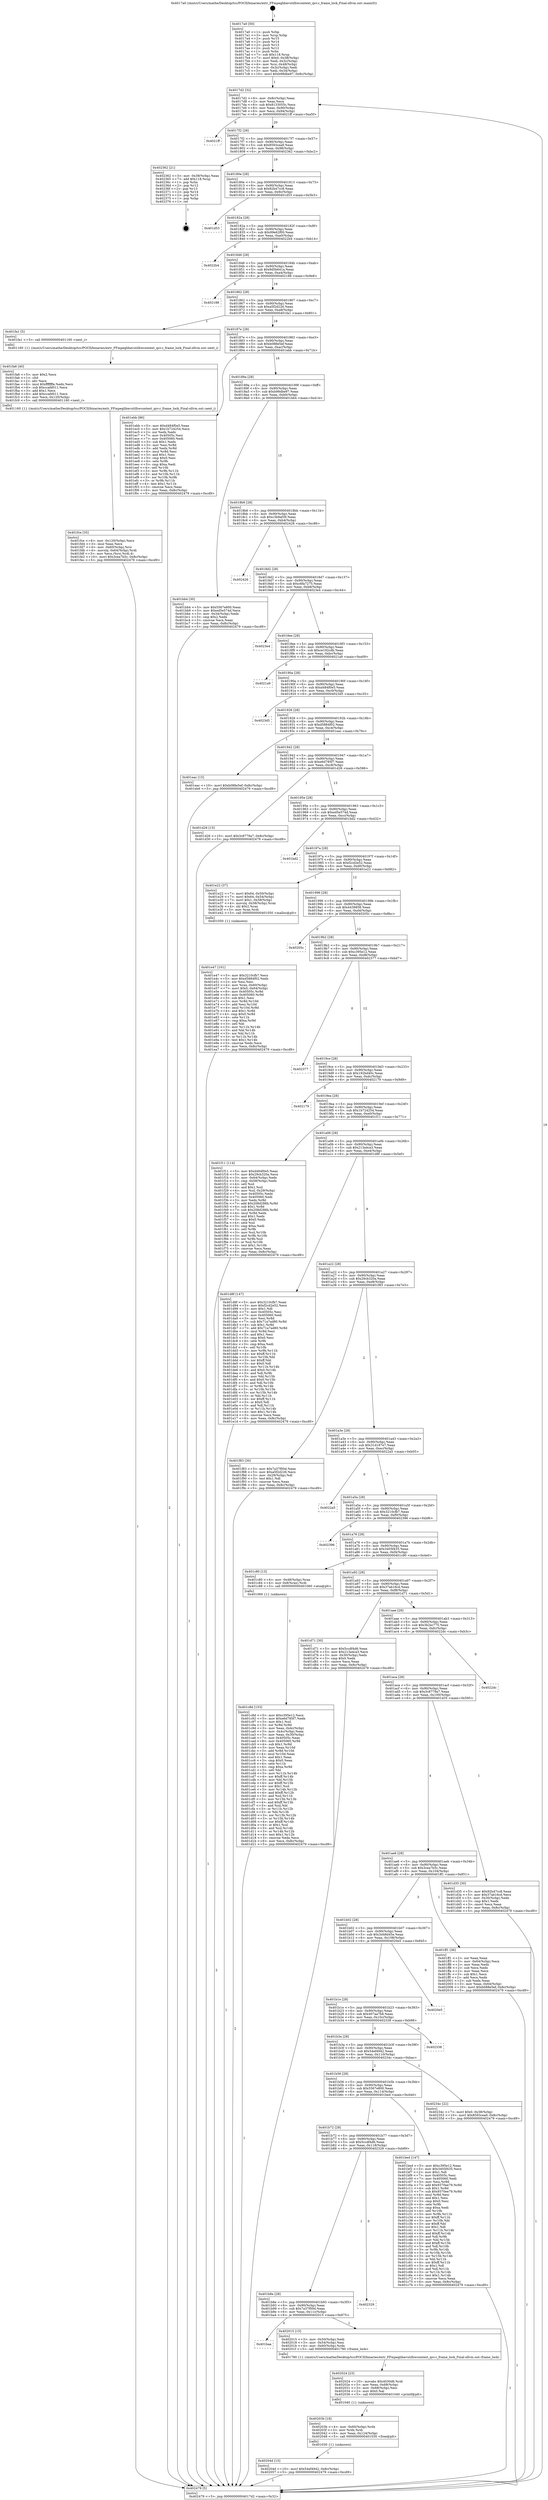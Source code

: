 digraph "0x4017a0" {
  label = "0x4017a0 (/mnt/c/Users/mathe/Desktop/tcc/POCII/binaries/extr_FFmpeglibavutilhwcontext_qsv.c_frame_lock_Final-ollvm.out::main(0))"
  labelloc = "t"
  node[shape=record]

  Entry [label="",width=0.3,height=0.3,shape=circle,fillcolor=black,style=filled]
  "0x4017d2" [label="{
     0x4017d2 [32]\l
     | [instrs]\l
     &nbsp;&nbsp;0x4017d2 \<+6\>: mov -0x8c(%rbp),%eax\l
     &nbsp;&nbsp;0x4017d8 \<+2\>: mov %eax,%ecx\l
     &nbsp;&nbsp;0x4017da \<+6\>: sub $0x8133055c,%ecx\l
     &nbsp;&nbsp;0x4017e0 \<+6\>: mov %eax,-0x90(%rbp)\l
     &nbsp;&nbsp;0x4017e6 \<+6\>: mov %ecx,-0x94(%rbp)\l
     &nbsp;&nbsp;0x4017ec \<+6\>: je 00000000004021ff \<main+0xa5f\>\l
  }"]
  "0x4021ff" [label="{
     0x4021ff\l
  }", style=dashed]
  "0x4017f2" [label="{
     0x4017f2 [28]\l
     | [instrs]\l
     &nbsp;&nbsp;0x4017f2 \<+5\>: jmp 00000000004017f7 \<main+0x57\>\l
     &nbsp;&nbsp;0x4017f7 \<+6\>: mov -0x90(%rbp),%eax\l
     &nbsp;&nbsp;0x4017fd \<+5\>: sub $0x8593cea9,%eax\l
     &nbsp;&nbsp;0x401802 \<+6\>: mov %eax,-0x98(%rbp)\l
     &nbsp;&nbsp;0x401808 \<+6\>: je 0000000000402362 \<main+0xbc2\>\l
  }"]
  Exit [label="",width=0.3,height=0.3,shape=circle,fillcolor=black,style=filled,peripheries=2]
  "0x402362" [label="{
     0x402362 [21]\l
     | [instrs]\l
     &nbsp;&nbsp;0x402362 \<+3\>: mov -0x38(%rbp),%eax\l
     &nbsp;&nbsp;0x402365 \<+7\>: add $0x118,%rsp\l
     &nbsp;&nbsp;0x40236c \<+1\>: pop %rbx\l
     &nbsp;&nbsp;0x40236d \<+2\>: pop %r12\l
     &nbsp;&nbsp;0x40236f \<+2\>: pop %r13\l
     &nbsp;&nbsp;0x402371 \<+2\>: pop %r14\l
     &nbsp;&nbsp;0x402373 \<+2\>: pop %r15\l
     &nbsp;&nbsp;0x402375 \<+1\>: pop %rbp\l
     &nbsp;&nbsp;0x402376 \<+1\>: ret\l
  }"]
  "0x40180e" [label="{
     0x40180e [28]\l
     | [instrs]\l
     &nbsp;&nbsp;0x40180e \<+5\>: jmp 0000000000401813 \<main+0x73\>\l
     &nbsp;&nbsp;0x401813 \<+6\>: mov -0x90(%rbp),%eax\l
     &nbsp;&nbsp;0x401819 \<+5\>: sub $0x92b47cc8,%eax\l
     &nbsp;&nbsp;0x40181e \<+6\>: mov %eax,-0x9c(%rbp)\l
     &nbsp;&nbsp;0x401824 \<+6\>: je 0000000000401d53 \<main+0x5b3\>\l
  }"]
  "0x40204d" [label="{
     0x40204d [15]\l
     | [instrs]\l
     &nbsp;&nbsp;0x40204d \<+10\>: movl $0x54ef4942,-0x8c(%rbp)\l
     &nbsp;&nbsp;0x402057 \<+5\>: jmp 0000000000402479 \<main+0xcd9\>\l
  }"]
  "0x401d53" [label="{
     0x401d53\l
  }", style=dashed]
  "0x40182a" [label="{
     0x40182a [28]\l
     | [instrs]\l
     &nbsp;&nbsp;0x40182a \<+5\>: jmp 000000000040182f \<main+0x8f\>\l
     &nbsp;&nbsp;0x40182f \<+6\>: mov -0x90(%rbp),%eax\l
     &nbsp;&nbsp;0x401835 \<+5\>: sub $0x99e62f00,%eax\l
     &nbsp;&nbsp;0x40183a \<+6\>: mov %eax,-0xa0(%rbp)\l
     &nbsp;&nbsp;0x401840 \<+6\>: je 00000000004022b4 \<main+0xb14\>\l
  }"]
  "0x40203b" [label="{
     0x40203b [18]\l
     | [instrs]\l
     &nbsp;&nbsp;0x40203b \<+4\>: mov -0x60(%rbp),%rdx\l
     &nbsp;&nbsp;0x40203f \<+3\>: mov %rdx,%rdi\l
     &nbsp;&nbsp;0x402042 \<+6\>: mov %eax,-0x124(%rbp)\l
     &nbsp;&nbsp;0x402048 \<+5\>: call 0000000000401030 \<free@plt\>\l
     | [calls]\l
     &nbsp;&nbsp;0x401030 \{1\} (unknown)\l
  }"]
  "0x4022b4" [label="{
     0x4022b4\l
  }", style=dashed]
  "0x401846" [label="{
     0x401846 [28]\l
     | [instrs]\l
     &nbsp;&nbsp;0x401846 \<+5\>: jmp 000000000040184b \<main+0xab\>\l
     &nbsp;&nbsp;0x40184b \<+6\>: mov -0x90(%rbp),%eax\l
     &nbsp;&nbsp;0x401851 \<+5\>: sub $0x9d5b641a,%eax\l
     &nbsp;&nbsp;0x401856 \<+6\>: mov %eax,-0xa4(%rbp)\l
     &nbsp;&nbsp;0x40185c \<+6\>: je 0000000000402188 \<main+0x9e8\>\l
  }"]
  "0x402024" [label="{
     0x402024 [23]\l
     | [instrs]\l
     &nbsp;&nbsp;0x402024 \<+10\>: movabs $0x4030d6,%rdi\l
     &nbsp;&nbsp;0x40202e \<+3\>: mov %eax,-0x68(%rbp)\l
     &nbsp;&nbsp;0x402031 \<+3\>: mov -0x68(%rbp),%esi\l
     &nbsp;&nbsp;0x402034 \<+2\>: mov $0x0,%al\l
     &nbsp;&nbsp;0x402036 \<+5\>: call 0000000000401040 \<printf@plt\>\l
     | [calls]\l
     &nbsp;&nbsp;0x401040 \{1\} (unknown)\l
  }"]
  "0x402188" [label="{
     0x402188\l
  }", style=dashed]
  "0x401862" [label="{
     0x401862 [28]\l
     | [instrs]\l
     &nbsp;&nbsp;0x401862 \<+5\>: jmp 0000000000401867 \<main+0xc7\>\l
     &nbsp;&nbsp;0x401867 \<+6\>: mov -0x90(%rbp),%eax\l
     &nbsp;&nbsp;0x40186d \<+5\>: sub $0xa5f2d226,%eax\l
     &nbsp;&nbsp;0x401872 \<+6\>: mov %eax,-0xa8(%rbp)\l
     &nbsp;&nbsp;0x401878 \<+6\>: je 0000000000401fa1 \<main+0x801\>\l
  }"]
  "0x401baa" [label="{
     0x401baa\l
  }", style=dashed]
  "0x401fa1" [label="{
     0x401fa1 [5]\l
     | [instrs]\l
     &nbsp;&nbsp;0x401fa1 \<+5\>: call 0000000000401160 \<next_i\>\l
     | [calls]\l
     &nbsp;&nbsp;0x401160 \{1\} (/mnt/c/Users/mathe/Desktop/tcc/POCII/binaries/extr_FFmpeglibavutilhwcontext_qsv.c_frame_lock_Final-ollvm.out::next_i)\l
  }"]
  "0x40187e" [label="{
     0x40187e [28]\l
     | [instrs]\l
     &nbsp;&nbsp;0x40187e \<+5\>: jmp 0000000000401883 \<main+0xe3\>\l
     &nbsp;&nbsp;0x401883 \<+6\>: mov -0x90(%rbp),%eax\l
     &nbsp;&nbsp;0x401889 \<+5\>: sub $0xb088e5ef,%eax\l
     &nbsp;&nbsp;0x40188e \<+6\>: mov %eax,-0xac(%rbp)\l
     &nbsp;&nbsp;0x401894 \<+6\>: je 0000000000401ebb \<main+0x71b\>\l
  }"]
  "0x402015" [label="{
     0x402015 [15]\l
     | [instrs]\l
     &nbsp;&nbsp;0x402015 \<+3\>: mov -0x50(%rbp),%edi\l
     &nbsp;&nbsp;0x402018 \<+3\>: mov -0x54(%rbp),%esi\l
     &nbsp;&nbsp;0x40201b \<+4\>: mov -0x60(%rbp),%rdx\l
     &nbsp;&nbsp;0x40201f \<+5\>: call 0000000000401780 \<frame_lock\>\l
     | [calls]\l
     &nbsp;&nbsp;0x401780 \{1\} (/mnt/c/Users/mathe/Desktop/tcc/POCII/binaries/extr_FFmpeglibavutilhwcontext_qsv.c_frame_lock_Final-ollvm.out::frame_lock)\l
  }"]
  "0x401ebb" [label="{
     0x401ebb [86]\l
     | [instrs]\l
     &nbsp;&nbsp;0x401ebb \<+5\>: mov $0xd484f0e5,%eax\l
     &nbsp;&nbsp;0x401ec0 \<+5\>: mov $0x1b724254,%ecx\l
     &nbsp;&nbsp;0x401ec5 \<+2\>: xor %edx,%edx\l
     &nbsp;&nbsp;0x401ec7 \<+7\>: mov 0x40505c,%esi\l
     &nbsp;&nbsp;0x401ece \<+7\>: mov 0x405060,%edi\l
     &nbsp;&nbsp;0x401ed5 \<+3\>: sub $0x1,%edx\l
     &nbsp;&nbsp;0x401ed8 \<+3\>: mov %esi,%r8d\l
     &nbsp;&nbsp;0x401edb \<+3\>: add %edx,%r8d\l
     &nbsp;&nbsp;0x401ede \<+4\>: imul %r8d,%esi\l
     &nbsp;&nbsp;0x401ee2 \<+3\>: and $0x1,%esi\l
     &nbsp;&nbsp;0x401ee5 \<+3\>: cmp $0x0,%esi\l
     &nbsp;&nbsp;0x401ee8 \<+4\>: sete %r9b\l
     &nbsp;&nbsp;0x401eec \<+3\>: cmp $0xa,%edi\l
     &nbsp;&nbsp;0x401eef \<+4\>: setl %r10b\l
     &nbsp;&nbsp;0x401ef3 \<+3\>: mov %r9b,%r11b\l
     &nbsp;&nbsp;0x401ef6 \<+3\>: and %r10b,%r11b\l
     &nbsp;&nbsp;0x401ef9 \<+3\>: xor %r10b,%r9b\l
     &nbsp;&nbsp;0x401efc \<+3\>: or %r9b,%r11b\l
     &nbsp;&nbsp;0x401eff \<+4\>: test $0x1,%r11b\l
     &nbsp;&nbsp;0x401f03 \<+3\>: cmovne %ecx,%eax\l
     &nbsp;&nbsp;0x401f06 \<+6\>: mov %eax,-0x8c(%rbp)\l
     &nbsp;&nbsp;0x401f0c \<+5\>: jmp 0000000000402479 \<main+0xcd9\>\l
  }"]
  "0x40189a" [label="{
     0x40189a [28]\l
     | [instrs]\l
     &nbsp;&nbsp;0x40189a \<+5\>: jmp 000000000040189f \<main+0xff\>\l
     &nbsp;&nbsp;0x40189f \<+6\>: mov -0x90(%rbp),%eax\l
     &nbsp;&nbsp;0x4018a5 \<+5\>: sub $0xb98dbe97,%eax\l
     &nbsp;&nbsp;0x4018aa \<+6\>: mov %eax,-0xb0(%rbp)\l
     &nbsp;&nbsp;0x4018b0 \<+6\>: je 0000000000401bb4 \<main+0x414\>\l
  }"]
  "0x401b8e" [label="{
     0x401b8e [28]\l
     | [instrs]\l
     &nbsp;&nbsp;0x401b8e \<+5\>: jmp 0000000000401b93 \<main+0x3f3\>\l
     &nbsp;&nbsp;0x401b93 \<+6\>: mov -0x90(%rbp),%eax\l
     &nbsp;&nbsp;0x401b99 \<+5\>: sub $0x7a37f00d,%eax\l
     &nbsp;&nbsp;0x401b9e \<+6\>: mov %eax,-0x11c(%rbp)\l
     &nbsp;&nbsp;0x401ba4 \<+6\>: je 0000000000402015 \<main+0x875\>\l
  }"]
  "0x401bb4" [label="{
     0x401bb4 [30]\l
     | [instrs]\l
     &nbsp;&nbsp;0x401bb4 \<+5\>: mov $0x5567e800,%eax\l
     &nbsp;&nbsp;0x401bb9 \<+5\>: mov $0xed5e574d,%ecx\l
     &nbsp;&nbsp;0x401bbe \<+3\>: mov -0x34(%rbp),%edx\l
     &nbsp;&nbsp;0x401bc1 \<+3\>: cmp $0x2,%edx\l
     &nbsp;&nbsp;0x401bc4 \<+3\>: cmovne %ecx,%eax\l
     &nbsp;&nbsp;0x401bc7 \<+6\>: mov %eax,-0x8c(%rbp)\l
     &nbsp;&nbsp;0x401bcd \<+5\>: jmp 0000000000402479 \<main+0xcd9\>\l
  }"]
  "0x4018b6" [label="{
     0x4018b6 [28]\l
     | [instrs]\l
     &nbsp;&nbsp;0x4018b6 \<+5\>: jmp 00000000004018bb \<main+0x11b\>\l
     &nbsp;&nbsp;0x4018bb \<+6\>: mov -0x90(%rbp),%eax\l
     &nbsp;&nbsp;0x4018c1 \<+5\>: sub $0xc3b9af39,%eax\l
     &nbsp;&nbsp;0x4018c6 \<+6\>: mov %eax,-0xb4(%rbp)\l
     &nbsp;&nbsp;0x4018cc \<+6\>: je 0000000000402426 \<main+0xc86\>\l
  }"]
  "0x402479" [label="{
     0x402479 [5]\l
     | [instrs]\l
     &nbsp;&nbsp;0x402479 \<+5\>: jmp 00000000004017d2 \<main+0x32\>\l
  }"]
  "0x4017a0" [label="{
     0x4017a0 [50]\l
     | [instrs]\l
     &nbsp;&nbsp;0x4017a0 \<+1\>: push %rbp\l
     &nbsp;&nbsp;0x4017a1 \<+3\>: mov %rsp,%rbp\l
     &nbsp;&nbsp;0x4017a4 \<+2\>: push %r15\l
     &nbsp;&nbsp;0x4017a6 \<+2\>: push %r14\l
     &nbsp;&nbsp;0x4017a8 \<+2\>: push %r13\l
     &nbsp;&nbsp;0x4017aa \<+2\>: push %r12\l
     &nbsp;&nbsp;0x4017ac \<+1\>: push %rbx\l
     &nbsp;&nbsp;0x4017ad \<+7\>: sub $0x118,%rsp\l
     &nbsp;&nbsp;0x4017b4 \<+7\>: movl $0x0,-0x38(%rbp)\l
     &nbsp;&nbsp;0x4017bb \<+3\>: mov %edi,-0x3c(%rbp)\l
     &nbsp;&nbsp;0x4017be \<+4\>: mov %rsi,-0x48(%rbp)\l
     &nbsp;&nbsp;0x4017c2 \<+3\>: mov -0x3c(%rbp),%edi\l
     &nbsp;&nbsp;0x4017c5 \<+3\>: mov %edi,-0x34(%rbp)\l
     &nbsp;&nbsp;0x4017c8 \<+10\>: movl $0xb98dbe97,-0x8c(%rbp)\l
  }"]
  "0x402329" [label="{
     0x402329\l
  }", style=dashed]
  "0x402426" [label="{
     0x402426\l
  }", style=dashed]
  "0x4018d2" [label="{
     0x4018d2 [28]\l
     | [instrs]\l
     &nbsp;&nbsp;0x4018d2 \<+5\>: jmp 00000000004018d7 \<main+0x137\>\l
     &nbsp;&nbsp;0x4018d7 \<+6\>: mov -0x90(%rbp),%eax\l
     &nbsp;&nbsp;0x4018dd \<+5\>: sub $0xc6fa7275,%eax\l
     &nbsp;&nbsp;0x4018e2 \<+6\>: mov %eax,-0xb8(%rbp)\l
     &nbsp;&nbsp;0x4018e8 \<+6\>: je 00000000004023e4 \<main+0xc44\>\l
  }"]
  "0x401fce" [label="{
     0x401fce [35]\l
     | [instrs]\l
     &nbsp;&nbsp;0x401fce \<+6\>: mov -0x120(%rbp),%ecx\l
     &nbsp;&nbsp;0x401fd4 \<+3\>: imul %eax,%ecx\l
     &nbsp;&nbsp;0x401fd7 \<+4\>: mov -0x60(%rbp),%rsi\l
     &nbsp;&nbsp;0x401fdb \<+4\>: movslq -0x64(%rbp),%rdi\l
     &nbsp;&nbsp;0x401fdf \<+3\>: mov %ecx,(%rsi,%rdi,4)\l
     &nbsp;&nbsp;0x401fe2 \<+10\>: movl $0x3cea7b5c,-0x8c(%rbp)\l
     &nbsp;&nbsp;0x401fec \<+5\>: jmp 0000000000402479 \<main+0xcd9\>\l
  }"]
  "0x4023e4" [label="{
     0x4023e4\l
  }", style=dashed]
  "0x4018ee" [label="{
     0x4018ee [28]\l
     | [instrs]\l
     &nbsp;&nbsp;0x4018ee \<+5\>: jmp 00000000004018f3 \<main+0x153\>\l
     &nbsp;&nbsp;0x4018f3 \<+6\>: mov -0x90(%rbp),%eax\l
     &nbsp;&nbsp;0x4018f9 \<+5\>: sub $0xce192cdb,%eax\l
     &nbsp;&nbsp;0x4018fe \<+6\>: mov %eax,-0xbc(%rbp)\l
     &nbsp;&nbsp;0x401904 \<+6\>: je 00000000004021a9 \<main+0xa09\>\l
  }"]
  "0x401fa6" [label="{
     0x401fa6 [40]\l
     | [instrs]\l
     &nbsp;&nbsp;0x401fa6 \<+5\>: mov $0x2,%ecx\l
     &nbsp;&nbsp;0x401fab \<+1\>: cltd\l
     &nbsp;&nbsp;0x401fac \<+2\>: idiv %ecx\l
     &nbsp;&nbsp;0x401fae \<+6\>: imul $0xfffffffe,%edx,%ecx\l
     &nbsp;&nbsp;0x401fb4 \<+6\>: sub $0xccafd011,%ecx\l
     &nbsp;&nbsp;0x401fba \<+3\>: add $0x1,%ecx\l
     &nbsp;&nbsp;0x401fbd \<+6\>: add $0xccafd011,%ecx\l
     &nbsp;&nbsp;0x401fc3 \<+6\>: mov %ecx,-0x120(%rbp)\l
     &nbsp;&nbsp;0x401fc9 \<+5\>: call 0000000000401160 \<next_i\>\l
     | [calls]\l
     &nbsp;&nbsp;0x401160 \{1\} (/mnt/c/Users/mathe/Desktop/tcc/POCII/binaries/extr_FFmpeglibavutilhwcontext_qsv.c_frame_lock_Final-ollvm.out::next_i)\l
  }"]
  "0x4021a9" [label="{
     0x4021a9\l
  }", style=dashed]
  "0x40190a" [label="{
     0x40190a [28]\l
     | [instrs]\l
     &nbsp;&nbsp;0x40190a \<+5\>: jmp 000000000040190f \<main+0x16f\>\l
     &nbsp;&nbsp;0x40190f \<+6\>: mov -0x90(%rbp),%eax\l
     &nbsp;&nbsp;0x401915 \<+5\>: sub $0xd484f0e5,%eax\l
     &nbsp;&nbsp;0x40191a \<+6\>: mov %eax,-0xc0(%rbp)\l
     &nbsp;&nbsp;0x401920 \<+6\>: je 00000000004023d5 \<main+0xc35\>\l
  }"]
  "0x401e47" [label="{
     0x401e47 [101]\l
     | [instrs]\l
     &nbsp;&nbsp;0x401e47 \<+5\>: mov $0x3210cfb7,%ecx\l
     &nbsp;&nbsp;0x401e4c \<+5\>: mov $0xd5884f02,%edx\l
     &nbsp;&nbsp;0x401e51 \<+2\>: xor %esi,%esi\l
     &nbsp;&nbsp;0x401e53 \<+4\>: mov %rax,-0x60(%rbp)\l
     &nbsp;&nbsp;0x401e57 \<+7\>: movl $0x0,-0x64(%rbp)\l
     &nbsp;&nbsp;0x401e5e \<+8\>: mov 0x40505c,%r8d\l
     &nbsp;&nbsp;0x401e66 \<+8\>: mov 0x405060,%r9d\l
     &nbsp;&nbsp;0x401e6e \<+3\>: sub $0x1,%esi\l
     &nbsp;&nbsp;0x401e71 \<+3\>: mov %r8d,%r10d\l
     &nbsp;&nbsp;0x401e74 \<+3\>: add %esi,%r10d\l
     &nbsp;&nbsp;0x401e77 \<+4\>: imul %r10d,%r8d\l
     &nbsp;&nbsp;0x401e7b \<+4\>: and $0x1,%r8d\l
     &nbsp;&nbsp;0x401e7f \<+4\>: cmp $0x0,%r8d\l
     &nbsp;&nbsp;0x401e83 \<+4\>: sete %r11b\l
     &nbsp;&nbsp;0x401e87 \<+4\>: cmp $0xa,%r9d\l
     &nbsp;&nbsp;0x401e8b \<+3\>: setl %bl\l
     &nbsp;&nbsp;0x401e8e \<+3\>: mov %r11b,%r14b\l
     &nbsp;&nbsp;0x401e91 \<+3\>: and %bl,%r14b\l
     &nbsp;&nbsp;0x401e94 \<+3\>: xor %bl,%r11b\l
     &nbsp;&nbsp;0x401e97 \<+3\>: or %r11b,%r14b\l
     &nbsp;&nbsp;0x401e9a \<+4\>: test $0x1,%r14b\l
     &nbsp;&nbsp;0x401e9e \<+3\>: cmovne %edx,%ecx\l
     &nbsp;&nbsp;0x401ea1 \<+6\>: mov %ecx,-0x8c(%rbp)\l
     &nbsp;&nbsp;0x401ea7 \<+5\>: jmp 0000000000402479 \<main+0xcd9\>\l
  }"]
  "0x4023d5" [label="{
     0x4023d5\l
  }", style=dashed]
  "0x401926" [label="{
     0x401926 [28]\l
     | [instrs]\l
     &nbsp;&nbsp;0x401926 \<+5\>: jmp 000000000040192b \<main+0x18b\>\l
     &nbsp;&nbsp;0x40192b \<+6\>: mov -0x90(%rbp),%eax\l
     &nbsp;&nbsp;0x401931 \<+5\>: sub $0xd5884f02,%eax\l
     &nbsp;&nbsp;0x401936 \<+6\>: mov %eax,-0xc4(%rbp)\l
     &nbsp;&nbsp;0x40193c \<+6\>: je 0000000000401eac \<main+0x70c\>\l
  }"]
  "0x401c8d" [label="{
     0x401c8d [153]\l
     | [instrs]\l
     &nbsp;&nbsp;0x401c8d \<+5\>: mov $0xc395e12,%ecx\l
     &nbsp;&nbsp;0x401c92 \<+5\>: mov $0xe6d785f7,%edx\l
     &nbsp;&nbsp;0x401c97 \<+3\>: mov $0x1,%sil\l
     &nbsp;&nbsp;0x401c9a \<+3\>: xor %r8d,%r8d\l
     &nbsp;&nbsp;0x401c9d \<+3\>: mov %eax,-0x4c(%rbp)\l
     &nbsp;&nbsp;0x401ca0 \<+3\>: mov -0x4c(%rbp),%eax\l
     &nbsp;&nbsp;0x401ca3 \<+3\>: mov %eax,-0x30(%rbp)\l
     &nbsp;&nbsp;0x401ca6 \<+7\>: mov 0x40505c,%eax\l
     &nbsp;&nbsp;0x401cad \<+8\>: mov 0x405060,%r9d\l
     &nbsp;&nbsp;0x401cb5 \<+4\>: sub $0x1,%r8d\l
     &nbsp;&nbsp;0x401cb9 \<+3\>: mov %eax,%r10d\l
     &nbsp;&nbsp;0x401cbc \<+3\>: add %r8d,%r10d\l
     &nbsp;&nbsp;0x401cbf \<+4\>: imul %r10d,%eax\l
     &nbsp;&nbsp;0x401cc3 \<+3\>: and $0x1,%eax\l
     &nbsp;&nbsp;0x401cc6 \<+3\>: cmp $0x0,%eax\l
     &nbsp;&nbsp;0x401cc9 \<+4\>: sete %r11b\l
     &nbsp;&nbsp;0x401ccd \<+4\>: cmp $0xa,%r9d\l
     &nbsp;&nbsp;0x401cd1 \<+3\>: setl %bl\l
     &nbsp;&nbsp;0x401cd4 \<+3\>: mov %r11b,%r14b\l
     &nbsp;&nbsp;0x401cd7 \<+4\>: xor $0xff,%r14b\l
     &nbsp;&nbsp;0x401cdb \<+3\>: mov %bl,%r15b\l
     &nbsp;&nbsp;0x401cde \<+4\>: xor $0xff,%r15b\l
     &nbsp;&nbsp;0x401ce2 \<+4\>: xor $0x1,%sil\l
     &nbsp;&nbsp;0x401ce6 \<+3\>: mov %r14b,%r12b\l
     &nbsp;&nbsp;0x401ce9 \<+4\>: and $0xff,%r12b\l
     &nbsp;&nbsp;0x401ced \<+3\>: and %sil,%r11b\l
     &nbsp;&nbsp;0x401cf0 \<+3\>: mov %r15b,%r13b\l
     &nbsp;&nbsp;0x401cf3 \<+4\>: and $0xff,%r13b\l
     &nbsp;&nbsp;0x401cf7 \<+3\>: and %sil,%bl\l
     &nbsp;&nbsp;0x401cfa \<+3\>: or %r11b,%r12b\l
     &nbsp;&nbsp;0x401cfd \<+3\>: or %bl,%r13b\l
     &nbsp;&nbsp;0x401d00 \<+3\>: xor %r13b,%r12b\l
     &nbsp;&nbsp;0x401d03 \<+3\>: or %r15b,%r14b\l
     &nbsp;&nbsp;0x401d06 \<+4\>: xor $0xff,%r14b\l
     &nbsp;&nbsp;0x401d0a \<+4\>: or $0x1,%sil\l
     &nbsp;&nbsp;0x401d0e \<+3\>: and %sil,%r14b\l
     &nbsp;&nbsp;0x401d11 \<+3\>: or %r14b,%r12b\l
     &nbsp;&nbsp;0x401d14 \<+4\>: test $0x1,%r12b\l
     &nbsp;&nbsp;0x401d18 \<+3\>: cmovne %edx,%ecx\l
     &nbsp;&nbsp;0x401d1b \<+6\>: mov %ecx,-0x8c(%rbp)\l
     &nbsp;&nbsp;0x401d21 \<+5\>: jmp 0000000000402479 \<main+0xcd9\>\l
  }"]
  "0x401eac" [label="{
     0x401eac [15]\l
     | [instrs]\l
     &nbsp;&nbsp;0x401eac \<+10\>: movl $0xb088e5ef,-0x8c(%rbp)\l
     &nbsp;&nbsp;0x401eb6 \<+5\>: jmp 0000000000402479 \<main+0xcd9\>\l
  }"]
  "0x401942" [label="{
     0x401942 [28]\l
     | [instrs]\l
     &nbsp;&nbsp;0x401942 \<+5\>: jmp 0000000000401947 \<main+0x1a7\>\l
     &nbsp;&nbsp;0x401947 \<+6\>: mov -0x90(%rbp),%eax\l
     &nbsp;&nbsp;0x40194d \<+5\>: sub $0xe6d785f7,%eax\l
     &nbsp;&nbsp;0x401952 \<+6\>: mov %eax,-0xc8(%rbp)\l
     &nbsp;&nbsp;0x401958 \<+6\>: je 0000000000401d26 \<main+0x586\>\l
  }"]
  "0x401b72" [label="{
     0x401b72 [28]\l
     | [instrs]\l
     &nbsp;&nbsp;0x401b72 \<+5\>: jmp 0000000000401b77 \<main+0x3d7\>\l
     &nbsp;&nbsp;0x401b77 \<+6\>: mov -0x90(%rbp),%eax\l
     &nbsp;&nbsp;0x401b7d \<+5\>: sub $0x5ccdf4d6,%eax\l
     &nbsp;&nbsp;0x401b82 \<+6\>: mov %eax,-0x118(%rbp)\l
     &nbsp;&nbsp;0x401b88 \<+6\>: je 0000000000402329 \<main+0xb89\>\l
  }"]
  "0x401d26" [label="{
     0x401d26 [15]\l
     | [instrs]\l
     &nbsp;&nbsp;0x401d26 \<+10\>: movl $0x3c8779a7,-0x8c(%rbp)\l
     &nbsp;&nbsp;0x401d30 \<+5\>: jmp 0000000000402479 \<main+0xcd9\>\l
  }"]
  "0x40195e" [label="{
     0x40195e [28]\l
     | [instrs]\l
     &nbsp;&nbsp;0x40195e \<+5\>: jmp 0000000000401963 \<main+0x1c3\>\l
     &nbsp;&nbsp;0x401963 \<+6\>: mov -0x90(%rbp),%eax\l
     &nbsp;&nbsp;0x401969 \<+5\>: sub $0xed5e574d,%eax\l
     &nbsp;&nbsp;0x40196e \<+6\>: mov %eax,-0xcc(%rbp)\l
     &nbsp;&nbsp;0x401974 \<+6\>: je 0000000000401bd2 \<main+0x432\>\l
  }"]
  "0x401bed" [label="{
     0x401bed [147]\l
     | [instrs]\l
     &nbsp;&nbsp;0x401bed \<+5\>: mov $0xc395e12,%eax\l
     &nbsp;&nbsp;0x401bf2 \<+5\>: mov $0x3405f435,%ecx\l
     &nbsp;&nbsp;0x401bf7 \<+2\>: mov $0x1,%dl\l
     &nbsp;&nbsp;0x401bf9 \<+7\>: mov 0x40505c,%esi\l
     &nbsp;&nbsp;0x401c00 \<+7\>: mov 0x405060,%edi\l
     &nbsp;&nbsp;0x401c07 \<+3\>: mov %esi,%r8d\l
     &nbsp;&nbsp;0x401c0a \<+7\>: add $0x9370ee79,%r8d\l
     &nbsp;&nbsp;0x401c11 \<+4\>: sub $0x1,%r8d\l
     &nbsp;&nbsp;0x401c15 \<+7\>: sub $0x9370ee79,%r8d\l
     &nbsp;&nbsp;0x401c1c \<+4\>: imul %r8d,%esi\l
     &nbsp;&nbsp;0x401c20 \<+3\>: and $0x1,%esi\l
     &nbsp;&nbsp;0x401c23 \<+3\>: cmp $0x0,%esi\l
     &nbsp;&nbsp;0x401c26 \<+4\>: sete %r9b\l
     &nbsp;&nbsp;0x401c2a \<+3\>: cmp $0xa,%edi\l
     &nbsp;&nbsp;0x401c2d \<+4\>: setl %r10b\l
     &nbsp;&nbsp;0x401c31 \<+3\>: mov %r9b,%r11b\l
     &nbsp;&nbsp;0x401c34 \<+4\>: xor $0xff,%r11b\l
     &nbsp;&nbsp;0x401c38 \<+3\>: mov %r10b,%bl\l
     &nbsp;&nbsp;0x401c3b \<+3\>: xor $0xff,%bl\l
     &nbsp;&nbsp;0x401c3e \<+3\>: xor $0x1,%dl\l
     &nbsp;&nbsp;0x401c41 \<+3\>: mov %r11b,%r14b\l
     &nbsp;&nbsp;0x401c44 \<+4\>: and $0xff,%r14b\l
     &nbsp;&nbsp;0x401c48 \<+3\>: and %dl,%r9b\l
     &nbsp;&nbsp;0x401c4b \<+3\>: mov %bl,%r15b\l
     &nbsp;&nbsp;0x401c4e \<+4\>: and $0xff,%r15b\l
     &nbsp;&nbsp;0x401c52 \<+3\>: and %dl,%r10b\l
     &nbsp;&nbsp;0x401c55 \<+3\>: or %r9b,%r14b\l
     &nbsp;&nbsp;0x401c58 \<+3\>: or %r10b,%r15b\l
     &nbsp;&nbsp;0x401c5b \<+3\>: xor %r15b,%r14b\l
     &nbsp;&nbsp;0x401c5e \<+3\>: or %bl,%r11b\l
     &nbsp;&nbsp;0x401c61 \<+4\>: xor $0xff,%r11b\l
     &nbsp;&nbsp;0x401c65 \<+3\>: or $0x1,%dl\l
     &nbsp;&nbsp;0x401c68 \<+3\>: and %dl,%r11b\l
     &nbsp;&nbsp;0x401c6b \<+3\>: or %r11b,%r14b\l
     &nbsp;&nbsp;0x401c6e \<+4\>: test $0x1,%r14b\l
     &nbsp;&nbsp;0x401c72 \<+3\>: cmovne %ecx,%eax\l
     &nbsp;&nbsp;0x401c75 \<+6\>: mov %eax,-0x8c(%rbp)\l
     &nbsp;&nbsp;0x401c7b \<+5\>: jmp 0000000000402479 \<main+0xcd9\>\l
  }"]
  "0x401bd2" [label="{
     0x401bd2\l
  }", style=dashed]
  "0x40197a" [label="{
     0x40197a [28]\l
     | [instrs]\l
     &nbsp;&nbsp;0x40197a \<+5\>: jmp 000000000040197f \<main+0x1df\>\l
     &nbsp;&nbsp;0x40197f \<+6\>: mov -0x90(%rbp),%eax\l
     &nbsp;&nbsp;0x401985 \<+5\>: sub $0xf2cd2e52,%eax\l
     &nbsp;&nbsp;0x40198a \<+6\>: mov %eax,-0xd0(%rbp)\l
     &nbsp;&nbsp;0x401990 \<+6\>: je 0000000000401e22 \<main+0x682\>\l
  }"]
  "0x401b56" [label="{
     0x401b56 [28]\l
     | [instrs]\l
     &nbsp;&nbsp;0x401b56 \<+5\>: jmp 0000000000401b5b \<main+0x3bb\>\l
     &nbsp;&nbsp;0x401b5b \<+6\>: mov -0x90(%rbp),%eax\l
     &nbsp;&nbsp;0x401b61 \<+5\>: sub $0x5567e800,%eax\l
     &nbsp;&nbsp;0x401b66 \<+6\>: mov %eax,-0x114(%rbp)\l
     &nbsp;&nbsp;0x401b6c \<+6\>: je 0000000000401bed \<main+0x44d\>\l
  }"]
  "0x401e22" [label="{
     0x401e22 [37]\l
     | [instrs]\l
     &nbsp;&nbsp;0x401e22 \<+7\>: movl $0x64,-0x50(%rbp)\l
     &nbsp;&nbsp;0x401e29 \<+7\>: movl $0x64,-0x54(%rbp)\l
     &nbsp;&nbsp;0x401e30 \<+7\>: movl $0x1,-0x58(%rbp)\l
     &nbsp;&nbsp;0x401e37 \<+4\>: movslq -0x58(%rbp),%rax\l
     &nbsp;&nbsp;0x401e3b \<+4\>: shl $0x2,%rax\l
     &nbsp;&nbsp;0x401e3f \<+3\>: mov %rax,%rdi\l
     &nbsp;&nbsp;0x401e42 \<+5\>: call 0000000000401050 \<malloc@plt\>\l
     | [calls]\l
     &nbsp;&nbsp;0x401050 \{1\} (unknown)\l
  }"]
  "0x401996" [label="{
     0x401996 [28]\l
     | [instrs]\l
     &nbsp;&nbsp;0x401996 \<+5\>: jmp 000000000040199b \<main+0x1fb\>\l
     &nbsp;&nbsp;0x40199b \<+6\>: mov -0x90(%rbp),%eax\l
     &nbsp;&nbsp;0x4019a1 \<+5\>: sub $0x4439856,%eax\l
     &nbsp;&nbsp;0x4019a6 \<+6\>: mov %eax,-0xd4(%rbp)\l
     &nbsp;&nbsp;0x4019ac \<+6\>: je 000000000040205c \<main+0x8bc\>\l
  }"]
  "0x40234c" [label="{
     0x40234c [22]\l
     | [instrs]\l
     &nbsp;&nbsp;0x40234c \<+7\>: movl $0x0,-0x38(%rbp)\l
     &nbsp;&nbsp;0x402353 \<+10\>: movl $0x8593cea9,-0x8c(%rbp)\l
     &nbsp;&nbsp;0x40235d \<+5\>: jmp 0000000000402479 \<main+0xcd9\>\l
  }"]
  "0x40205c" [label="{
     0x40205c\l
  }", style=dashed]
  "0x4019b2" [label="{
     0x4019b2 [28]\l
     | [instrs]\l
     &nbsp;&nbsp;0x4019b2 \<+5\>: jmp 00000000004019b7 \<main+0x217\>\l
     &nbsp;&nbsp;0x4019b7 \<+6\>: mov -0x90(%rbp),%eax\l
     &nbsp;&nbsp;0x4019bd \<+5\>: sub $0xc395e12,%eax\l
     &nbsp;&nbsp;0x4019c2 \<+6\>: mov %eax,-0xd8(%rbp)\l
     &nbsp;&nbsp;0x4019c8 \<+6\>: je 0000000000402377 \<main+0xbd7\>\l
  }"]
  "0x401b3a" [label="{
     0x401b3a [28]\l
     | [instrs]\l
     &nbsp;&nbsp;0x401b3a \<+5\>: jmp 0000000000401b3f \<main+0x39f\>\l
     &nbsp;&nbsp;0x401b3f \<+6\>: mov -0x90(%rbp),%eax\l
     &nbsp;&nbsp;0x401b45 \<+5\>: sub $0x54ef4942,%eax\l
     &nbsp;&nbsp;0x401b4a \<+6\>: mov %eax,-0x110(%rbp)\l
     &nbsp;&nbsp;0x401b50 \<+6\>: je 000000000040234c \<main+0xbac\>\l
  }"]
  "0x402377" [label="{
     0x402377\l
  }", style=dashed]
  "0x4019ce" [label="{
     0x4019ce [28]\l
     | [instrs]\l
     &nbsp;&nbsp;0x4019ce \<+5\>: jmp 00000000004019d3 \<main+0x233\>\l
     &nbsp;&nbsp;0x4019d3 \<+6\>: mov -0x90(%rbp),%eax\l
     &nbsp;&nbsp;0x4019d9 \<+5\>: sub $0x192bd40c,%eax\l
     &nbsp;&nbsp;0x4019de \<+6\>: mov %eax,-0xdc(%rbp)\l
     &nbsp;&nbsp;0x4019e4 \<+6\>: je 0000000000402179 \<main+0x9d9\>\l
  }"]
  "0x402338" [label="{
     0x402338\l
  }", style=dashed]
  "0x402179" [label="{
     0x402179\l
  }", style=dashed]
  "0x4019ea" [label="{
     0x4019ea [28]\l
     | [instrs]\l
     &nbsp;&nbsp;0x4019ea \<+5\>: jmp 00000000004019ef \<main+0x24f\>\l
     &nbsp;&nbsp;0x4019ef \<+6\>: mov -0x90(%rbp),%eax\l
     &nbsp;&nbsp;0x4019f5 \<+5\>: sub $0x1b724254,%eax\l
     &nbsp;&nbsp;0x4019fa \<+6\>: mov %eax,-0xe0(%rbp)\l
     &nbsp;&nbsp;0x401a00 \<+6\>: je 0000000000401f11 \<main+0x771\>\l
  }"]
  "0x401b1e" [label="{
     0x401b1e [28]\l
     | [instrs]\l
     &nbsp;&nbsp;0x401b1e \<+5\>: jmp 0000000000401b23 \<main+0x383\>\l
     &nbsp;&nbsp;0x401b23 \<+6\>: mov -0x90(%rbp),%eax\l
     &nbsp;&nbsp;0x401b29 \<+5\>: sub $0x407aa7b8,%eax\l
     &nbsp;&nbsp;0x401b2e \<+6\>: mov %eax,-0x10c(%rbp)\l
     &nbsp;&nbsp;0x401b34 \<+6\>: je 0000000000402338 \<main+0xb98\>\l
  }"]
  "0x401f11" [label="{
     0x401f11 [114]\l
     | [instrs]\l
     &nbsp;&nbsp;0x401f11 \<+5\>: mov $0xd484f0e5,%eax\l
     &nbsp;&nbsp;0x401f16 \<+5\>: mov $0x29cb320a,%ecx\l
     &nbsp;&nbsp;0x401f1b \<+3\>: mov -0x64(%rbp),%edx\l
     &nbsp;&nbsp;0x401f1e \<+3\>: cmp -0x58(%rbp),%edx\l
     &nbsp;&nbsp;0x401f21 \<+4\>: setl %sil\l
     &nbsp;&nbsp;0x401f25 \<+4\>: and $0x1,%sil\l
     &nbsp;&nbsp;0x401f29 \<+4\>: mov %sil,-0x29(%rbp)\l
     &nbsp;&nbsp;0x401f2d \<+7\>: mov 0x40505c,%edx\l
     &nbsp;&nbsp;0x401f34 \<+7\>: mov 0x405060,%edi\l
     &nbsp;&nbsp;0x401f3b \<+3\>: mov %edx,%r8d\l
     &nbsp;&nbsp;0x401f3e \<+7\>: add $0x208d286b,%r8d\l
     &nbsp;&nbsp;0x401f45 \<+4\>: sub $0x1,%r8d\l
     &nbsp;&nbsp;0x401f49 \<+7\>: sub $0x208d286b,%r8d\l
     &nbsp;&nbsp;0x401f50 \<+4\>: imul %r8d,%edx\l
     &nbsp;&nbsp;0x401f54 \<+3\>: and $0x1,%edx\l
     &nbsp;&nbsp;0x401f57 \<+3\>: cmp $0x0,%edx\l
     &nbsp;&nbsp;0x401f5a \<+4\>: sete %sil\l
     &nbsp;&nbsp;0x401f5e \<+3\>: cmp $0xa,%edi\l
     &nbsp;&nbsp;0x401f61 \<+4\>: setl %r9b\l
     &nbsp;&nbsp;0x401f65 \<+3\>: mov %sil,%r10b\l
     &nbsp;&nbsp;0x401f68 \<+3\>: and %r9b,%r10b\l
     &nbsp;&nbsp;0x401f6b \<+3\>: xor %r9b,%sil\l
     &nbsp;&nbsp;0x401f6e \<+3\>: or %sil,%r10b\l
     &nbsp;&nbsp;0x401f71 \<+4\>: test $0x1,%r10b\l
     &nbsp;&nbsp;0x401f75 \<+3\>: cmovne %ecx,%eax\l
     &nbsp;&nbsp;0x401f78 \<+6\>: mov %eax,-0x8c(%rbp)\l
     &nbsp;&nbsp;0x401f7e \<+5\>: jmp 0000000000402479 \<main+0xcd9\>\l
  }"]
  "0x401a06" [label="{
     0x401a06 [28]\l
     | [instrs]\l
     &nbsp;&nbsp;0x401a06 \<+5\>: jmp 0000000000401a0b \<main+0x26b\>\l
     &nbsp;&nbsp;0x401a0b \<+6\>: mov -0x90(%rbp),%eax\l
     &nbsp;&nbsp;0x401a11 \<+5\>: sub $0x213a4ca3,%eax\l
     &nbsp;&nbsp;0x401a16 \<+6\>: mov %eax,-0xe4(%rbp)\l
     &nbsp;&nbsp;0x401a1c \<+6\>: je 0000000000401d8f \<main+0x5ef\>\l
  }"]
  "0x4020e5" [label="{
     0x4020e5\l
  }", style=dashed]
  "0x401d8f" [label="{
     0x401d8f [147]\l
     | [instrs]\l
     &nbsp;&nbsp;0x401d8f \<+5\>: mov $0x3210cfb7,%eax\l
     &nbsp;&nbsp;0x401d94 \<+5\>: mov $0xf2cd2e52,%ecx\l
     &nbsp;&nbsp;0x401d99 \<+2\>: mov $0x1,%dl\l
     &nbsp;&nbsp;0x401d9b \<+7\>: mov 0x40505c,%esi\l
     &nbsp;&nbsp;0x401da2 \<+7\>: mov 0x405060,%edi\l
     &nbsp;&nbsp;0x401da9 \<+3\>: mov %esi,%r8d\l
     &nbsp;&nbsp;0x401dac \<+7\>: sub $0x71a7ad80,%r8d\l
     &nbsp;&nbsp;0x401db3 \<+4\>: sub $0x1,%r8d\l
     &nbsp;&nbsp;0x401db7 \<+7\>: add $0x71a7ad80,%r8d\l
     &nbsp;&nbsp;0x401dbe \<+4\>: imul %r8d,%esi\l
     &nbsp;&nbsp;0x401dc2 \<+3\>: and $0x1,%esi\l
     &nbsp;&nbsp;0x401dc5 \<+3\>: cmp $0x0,%esi\l
     &nbsp;&nbsp;0x401dc8 \<+4\>: sete %r9b\l
     &nbsp;&nbsp;0x401dcc \<+3\>: cmp $0xa,%edi\l
     &nbsp;&nbsp;0x401dcf \<+4\>: setl %r10b\l
     &nbsp;&nbsp;0x401dd3 \<+3\>: mov %r9b,%r11b\l
     &nbsp;&nbsp;0x401dd6 \<+4\>: xor $0xff,%r11b\l
     &nbsp;&nbsp;0x401dda \<+3\>: mov %r10b,%bl\l
     &nbsp;&nbsp;0x401ddd \<+3\>: xor $0xff,%bl\l
     &nbsp;&nbsp;0x401de0 \<+3\>: xor $0x0,%dl\l
     &nbsp;&nbsp;0x401de3 \<+3\>: mov %r11b,%r14b\l
     &nbsp;&nbsp;0x401de6 \<+4\>: and $0x0,%r14b\l
     &nbsp;&nbsp;0x401dea \<+3\>: and %dl,%r9b\l
     &nbsp;&nbsp;0x401ded \<+3\>: mov %bl,%r15b\l
     &nbsp;&nbsp;0x401df0 \<+4\>: and $0x0,%r15b\l
     &nbsp;&nbsp;0x401df4 \<+3\>: and %dl,%r10b\l
     &nbsp;&nbsp;0x401df7 \<+3\>: or %r9b,%r14b\l
     &nbsp;&nbsp;0x401dfa \<+3\>: or %r10b,%r15b\l
     &nbsp;&nbsp;0x401dfd \<+3\>: xor %r15b,%r14b\l
     &nbsp;&nbsp;0x401e00 \<+3\>: or %bl,%r11b\l
     &nbsp;&nbsp;0x401e03 \<+4\>: xor $0xff,%r11b\l
     &nbsp;&nbsp;0x401e07 \<+3\>: or $0x0,%dl\l
     &nbsp;&nbsp;0x401e0a \<+3\>: and %dl,%r11b\l
     &nbsp;&nbsp;0x401e0d \<+3\>: or %r11b,%r14b\l
     &nbsp;&nbsp;0x401e10 \<+4\>: test $0x1,%r14b\l
     &nbsp;&nbsp;0x401e14 \<+3\>: cmovne %ecx,%eax\l
     &nbsp;&nbsp;0x401e17 \<+6\>: mov %eax,-0x8c(%rbp)\l
     &nbsp;&nbsp;0x401e1d \<+5\>: jmp 0000000000402479 \<main+0xcd9\>\l
  }"]
  "0x401a22" [label="{
     0x401a22 [28]\l
     | [instrs]\l
     &nbsp;&nbsp;0x401a22 \<+5\>: jmp 0000000000401a27 \<main+0x287\>\l
     &nbsp;&nbsp;0x401a27 \<+6\>: mov -0x90(%rbp),%eax\l
     &nbsp;&nbsp;0x401a2d \<+5\>: sub $0x29cb320a,%eax\l
     &nbsp;&nbsp;0x401a32 \<+6\>: mov %eax,-0xe8(%rbp)\l
     &nbsp;&nbsp;0x401a38 \<+6\>: je 0000000000401f83 \<main+0x7e3\>\l
  }"]
  "0x401b02" [label="{
     0x401b02 [28]\l
     | [instrs]\l
     &nbsp;&nbsp;0x401b02 \<+5\>: jmp 0000000000401b07 \<main+0x367\>\l
     &nbsp;&nbsp;0x401b07 \<+6\>: mov -0x90(%rbp),%eax\l
     &nbsp;&nbsp;0x401b0d \<+5\>: sub $0x3d48d45e,%eax\l
     &nbsp;&nbsp;0x401b12 \<+6\>: mov %eax,-0x108(%rbp)\l
     &nbsp;&nbsp;0x401b18 \<+6\>: je 00000000004020e5 \<main+0x945\>\l
  }"]
  "0x401f83" [label="{
     0x401f83 [30]\l
     | [instrs]\l
     &nbsp;&nbsp;0x401f83 \<+5\>: mov $0x7a37f00d,%eax\l
     &nbsp;&nbsp;0x401f88 \<+5\>: mov $0xa5f2d226,%ecx\l
     &nbsp;&nbsp;0x401f8d \<+3\>: mov -0x29(%rbp),%dl\l
     &nbsp;&nbsp;0x401f90 \<+3\>: test $0x1,%dl\l
     &nbsp;&nbsp;0x401f93 \<+3\>: cmovne %ecx,%eax\l
     &nbsp;&nbsp;0x401f96 \<+6\>: mov %eax,-0x8c(%rbp)\l
     &nbsp;&nbsp;0x401f9c \<+5\>: jmp 0000000000402479 \<main+0xcd9\>\l
  }"]
  "0x401a3e" [label="{
     0x401a3e [28]\l
     | [instrs]\l
     &nbsp;&nbsp;0x401a3e \<+5\>: jmp 0000000000401a43 \<main+0x2a3\>\l
     &nbsp;&nbsp;0x401a43 \<+6\>: mov -0x90(%rbp),%eax\l
     &nbsp;&nbsp;0x401a49 \<+5\>: sub $0x31d187e7,%eax\l
     &nbsp;&nbsp;0x401a4e \<+6\>: mov %eax,-0xec(%rbp)\l
     &nbsp;&nbsp;0x401a54 \<+6\>: je 00000000004022a5 \<main+0xb05\>\l
  }"]
  "0x401ff1" [label="{
     0x401ff1 [36]\l
     | [instrs]\l
     &nbsp;&nbsp;0x401ff1 \<+2\>: xor %eax,%eax\l
     &nbsp;&nbsp;0x401ff3 \<+3\>: mov -0x64(%rbp),%ecx\l
     &nbsp;&nbsp;0x401ff6 \<+2\>: mov %eax,%edx\l
     &nbsp;&nbsp;0x401ff8 \<+2\>: sub %ecx,%edx\l
     &nbsp;&nbsp;0x401ffa \<+2\>: mov %eax,%ecx\l
     &nbsp;&nbsp;0x401ffc \<+3\>: sub $0x1,%ecx\l
     &nbsp;&nbsp;0x401fff \<+2\>: add %ecx,%edx\l
     &nbsp;&nbsp;0x402001 \<+2\>: sub %edx,%eax\l
     &nbsp;&nbsp;0x402003 \<+3\>: mov %eax,-0x64(%rbp)\l
     &nbsp;&nbsp;0x402006 \<+10\>: movl $0xb088e5ef,-0x8c(%rbp)\l
     &nbsp;&nbsp;0x402010 \<+5\>: jmp 0000000000402479 \<main+0xcd9\>\l
  }"]
  "0x4022a5" [label="{
     0x4022a5\l
  }", style=dashed]
  "0x401a5a" [label="{
     0x401a5a [28]\l
     | [instrs]\l
     &nbsp;&nbsp;0x401a5a \<+5\>: jmp 0000000000401a5f \<main+0x2bf\>\l
     &nbsp;&nbsp;0x401a5f \<+6\>: mov -0x90(%rbp),%eax\l
     &nbsp;&nbsp;0x401a65 \<+5\>: sub $0x3210cfb7,%eax\l
     &nbsp;&nbsp;0x401a6a \<+6\>: mov %eax,-0xf0(%rbp)\l
     &nbsp;&nbsp;0x401a70 \<+6\>: je 0000000000402396 \<main+0xbf6\>\l
  }"]
  "0x401ae6" [label="{
     0x401ae6 [28]\l
     | [instrs]\l
     &nbsp;&nbsp;0x401ae6 \<+5\>: jmp 0000000000401aeb \<main+0x34b\>\l
     &nbsp;&nbsp;0x401aeb \<+6\>: mov -0x90(%rbp),%eax\l
     &nbsp;&nbsp;0x401af1 \<+5\>: sub $0x3cea7b5c,%eax\l
     &nbsp;&nbsp;0x401af6 \<+6\>: mov %eax,-0x104(%rbp)\l
     &nbsp;&nbsp;0x401afc \<+6\>: je 0000000000401ff1 \<main+0x851\>\l
  }"]
  "0x402396" [label="{
     0x402396\l
  }", style=dashed]
  "0x401a76" [label="{
     0x401a76 [28]\l
     | [instrs]\l
     &nbsp;&nbsp;0x401a76 \<+5\>: jmp 0000000000401a7b \<main+0x2db\>\l
     &nbsp;&nbsp;0x401a7b \<+6\>: mov -0x90(%rbp),%eax\l
     &nbsp;&nbsp;0x401a81 \<+5\>: sub $0x3405f435,%eax\l
     &nbsp;&nbsp;0x401a86 \<+6\>: mov %eax,-0xf4(%rbp)\l
     &nbsp;&nbsp;0x401a8c \<+6\>: je 0000000000401c80 \<main+0x4e0\>\l
  }"]
  "0x401d35" [label="{
     0x401d35 [30]\l
     | [instrs]\l
     &nbsp;&nbsp;0x401d35 \<+5\>: mov $0x92b47cc8,%eax\l
     &nbsp;&nbsp;0x401d3a \<+5\>: mov $0x37ab16cd,%ecx\l
     &nbsp;&nbsp;0x401d3f \<+3\>: mov -0x30(%rbp),%edx\l
     &nbsp;&nbsp;0x401d42 \<+3\>: cmp $0x1,%edx\l
     &nbsp;&nbsp;0x401d45 \<+3\>: cmovl %ecx,%eax\l
     &nbsp;&nbsp;0x401d48 \<+6\>: mov %eax,-0x8c(%rbp)\l
     &nbsp;&nbsp;0x401d4e \<+5\>: jmp 0000000000402479 \<main+0xcd9\>\l
  }"]
  "0x401c80" [label="{
     0x401c80 [13]\l
     | [instrs]\l
     &nbsp;&nbsp;0x401c80 \<+4\>: mov -0x48(%rbp),%rax\l
     &nbsp;&nbsp;0x401c84 \<+4\>: mov 0x8(%rax),%rdi\l
     &nbsp;&nbsp;0x401c88 \<+5\>: call 0000000000401060 \<atoi@plt\>\l
     | [calls]\l
     &nbsp;&nbsp;0x401060 \{1\} (unknown)\l
  }"]
  "0x401a92" [label="{
     0x401a92 [28]\l
     | [instrs]\l
     &nbsp;&nbsp;0x401a92 \<+5\>: jmp 0000000000401a97 \<main+0x2f7\>\l
     &nbsp;&nbsp;0x401a97 \<+6\>: mov -0x90(%rbp),%eax\l
     &nbsp;&nbsp;0x401a9d \<+5\>: sub $0x37ab16cd,%eax\l
     &nbsp;&nbsp;0x401aa2 \<+6\>: mov %eax,-0xf8(%rbp)\l
     &nbsp;&nbsp;0x401aa8 \<+6\>: je 0000000000401d71 \<main+0x5d1\>\l
  }"]
  "0x401aca" [label="{
     0x401aca [28]\l
     | [instrs]\l
     &nbsp;&nbsp;0x401aca \<+5\>: jmp 0000000000401acf \<main+0x32f\>\l
     &nbsp;&nbsp;0x401acf \<+6\>: mov -0x90(%rbp),%eax\l
     &nbsp;&nbsp;0x401ad5 \<+5\>: sub $0x3c8779a7,%eax\l
     &nbsp;&nbsp;0x401ada \<+6\>: mov %eax,-0x100(%rbp)\l
     &nbsp;&nbsp;0x401ae0 \<+6\>: je 0000000000401d35 \<main+0x595\>\l
  }"]
  "0x401d71" [label="{
     0x401d71 [30]\l
     | [instrs]\l
     &nbsp;&nbsp;0x401d71 \<+5\>: mov $0x5ccdf4d6,%eax\l
     &nbsp;&nbsp;0x401d76 \<+5\>: mov $0x213a4ca3,%ecx\l
     &nbsp;&nbsp;0x401d7b \<+3\>: mov -0x30(%rbp),%edx\l
     &nbsp;&nbsp;0x401d7e \<+3\>: cmp $0x0,%edx\l
     &nbsp;&nbsp;0x401d81 \<+3\>: cmove %ecx,%eax\l
     &nbsp;&nbsp;0x401d84 \<+6\>: mov %eax,-0x8c(%rbp)\l
     &nbsp;&nbsp;0x401d8a \<+5\>: jmp 0000000000402479 \<main+0xcd9\>\l
  }"]
  "0x401aae" [label="{
     0x401aae [28]\l
     | [instrs]\l
     &nbsp;&nbsp;0x401aae \<+5\>: jmp 0000000000401ab3 \<main+0x313\>\l
     &nbsp;&nbsp;0x401ab3 \<+6\>: mov -0x90(%rbp),%eax\l
     &nbsp;&nbsp;0x401ab9 \<+5\>: sub $0x3b2ec775,%eax\l
     &nbsp;&nbsp;0x401abe \<+6\>: mov %eax,-0xfc(%rbp)\l
     &nbsp;&nbsp;0x401ac4 \<+6\>: je 00000000004022dc \<main+0xb3c\>\l
  }"]
  "0x4022dc" [label="{
     0x4022dc\l
  }", style=dashed]
  Entry -> "0x4017a0" [label=" 1"]
  "0x4017d2" -> "0x4021ff" [label=" 0"]
  "0x4017d2" -> "0x4017f2" [label=" 20"]
  "0x402362" -> Exit [label=" 1"]
  "0x4017f2" -> "0x402362" [label=" 1"]
  "0x4017f2" -> "0x40180e" [label=" 19"]
  "0x40234c" -> "0x402479" [label=" 1"]
  "0x40180e" -> "0x401d53" [label=" 0"]
  "0x40180e" -> "0x40182a" [label=" 19"]
  "0x40204d" -> "0x402479" [label=" 1"]
  "0x40182a" -> "0x4022b4" [label=" 0"]
  "0x40182a" -> "0x401846" [label=" 19"]
  "0x40203b" -> "0x40204d" [label=" 1"]
  "0x401846" -> "0x402188" [label=" 0"]
  "0x401846" -> "0x401862" [label=" 19"]
  "0x402024" -> "0x40203b" [label=" 1"]
  "0x401862" -> "0x401fa1" [label=" 1"]
  "0x401862" -> "0x40187e" [label=" 18"]
  "0x402015" -> "0x402024" [label=" 1"]
  "0x40187e" -> "0x401ebb" [label=" 2"]
  "0x40187e" -> "0x40189a" [label=" 16"]
  "0x401b8e" -> "0x401baa" [label=" 0"]
  "0x40189a" -> "0x401bb4" [label=" 1"]
  "0x40189a" -> "0x4018b6" [label=" 15"]
  "0x401bb4" -> "0x402479" [label=" 1"]
  "0x4017a0" -> "0x4017d2" [label=" 1"]
  "0x402479" -> "0x4017d2" [label=" 19"]
  "0x401b8e" -> "0x402015" [label=" 1"]
  "0x4018b6" -> "0x402426" [label=" 0"]
  "0x4018b6" -> "0x4018d2" [label=" 15"]
  "0x401b72" -> "0x401b8e" [label=" 1"]
  "0x4018d2" -> "0x4023e4" [label=" 0"]
  "0x4018d2" -> "0x4018ee" [label=" 15"]
  "0x401b72" -> "0x402329" [label=" 0"]
  "0x4018ee" -> "0x4021a9" [label=" 0"]
  "0x4018ee" -> "0x40190a" [label=" 15"]
  "0x401ff1" -> "0x402479" [label=" 1"]
  "0x40190a" -> "0x4023d5" [label=" 0"]
  "0x40190a" -> "0x401926" [label=" 15"]
  "0x401fce" -> "0x402479" [label=" 1"]
  "0x401926" -> "0x401eac" [label=" 1"]
  "0x401926" -> "0x401942" [label=" 14"]
  "0x401fa6" -> "0x401fce" [label=" 1"]
  "0x401942" -> "0x401d26" [label=" 1"]
  "0x401942" -> "0x40195e" [label=" 13"]
  "0x401fa1" -> "0x401fa6" [label=" 1"]
  "0x40195e" -> "0x401bd2" [label=" 0"]
  "0x40195e" -> "0x40197a" [label=" 13"]
  "0x401f83" -> "0x402479" [label=" 2"]
  "0x40197a" -> "0x401e22" [label=" 1"]
  "0x40197a" -> "0x401996" [label=" 12"]
  "0x401ebb" -> "0x402479" [label=" 2"]
  "0x401996" -> "0x40205c" [label=" 0"]
  "0x401996" -> "0x4019b2" [label=" 12"]
  "0x401eac" -> "0x402479" [label=" 1"]
  "0x4019b2" -> "0x402377" [label=" 0"]
  "0x4019b2" -> "0x4019ce" [label=" 12"]
  "0x401e22" -> "0x401e47" [label=" 1"]
  "0x4019ce" -> "0x402179" [label=" 0"]
  "0x4019ce" -> "0x4019ea" [label=" 12"]
  "0x401d8f" -> "0x402479" [label=" 1"]
  "0x4019ea" -> "0x401f11" [label=" 2"]
  "0x4019ea" -> "0x401a06" [label=" 10"]
  "0x401d35" -> "0x402479" [label=" 1"]
  "0x401a06" -> "0x401d8f" [label=" 1"]
  "0x401a06" -> "0x401a22" [label=" 9"]
  "0x401d26" -> "0x402479" [label=" 1"]
  "0x401a22" -> "0x401f83" [label=" 2"]
  "0x401a22" -> "0x401a3e" [label=" 7"]
  "0x401c80" -> "0x401c8d" [label=" 1"]
  "0x401a3e" -> "0x4022a5" [label=" 0"]
  "0x401a3e" -> "0x401a5a" [label=" 7"]
  "0x401bed" -> "0x402479" [label=" 1"]
  "0x401a5a" -> "0x402396" [label=" 0"]
  "0x401a5a" -> "0x401a76" [label=" 7"]
  "0x401b56" -> "0x401bed" [label=" 1"]
  "0x401a76" -> "0x401c80" [label=" 1"]
  "0x401a76" -> "0x401a92" [label=" 6"]
  "0x401f11" -> "0x402479" [label=" 2"]
  "0x401a92" -> "0x401d71" [label=" 1"]
  "0x401a92" -> "0x401aae" [label=" 5"]
  "0x401b3a" -> "0x40234c" [label=" 1"]
  "0x401aae" -> "0x4022dc" [label=" 0"]
  "0x401aae" -> "0x401aca" [label=" 5"]
  "0x401b3a" -> "0x401b56" [label=" 2"]
  "0x401aca" -> "0x401d35" [label=" 1"]
  "0x401aca" -> "0x401ae6" [label=" 4"]
  "0x401b56" -> "0x401b72" [label=" 1"]
  "0x401ae6" -> "0x401ff1" [label=" 1"]
  "0x401ae6" -> "0x401b02" [label=" 3"]
  "0x401c8d" -> "0x402479" [label=" 1"]
  "0x401b02" -> "0x4020e5" [label=" 0"]
  "0x401b02" -> "0x401b1e" [label=" 3"]
  "0x401d71" -> "0x402479" [label=" 1"]
  "0x401b1e" -> "0x402338" [label=" 0"]
  "0x401b1e" -> "0x401b3a" [label=" 3"]
  "0x401e47" -> "0x402479" [label=" 1"]
}
